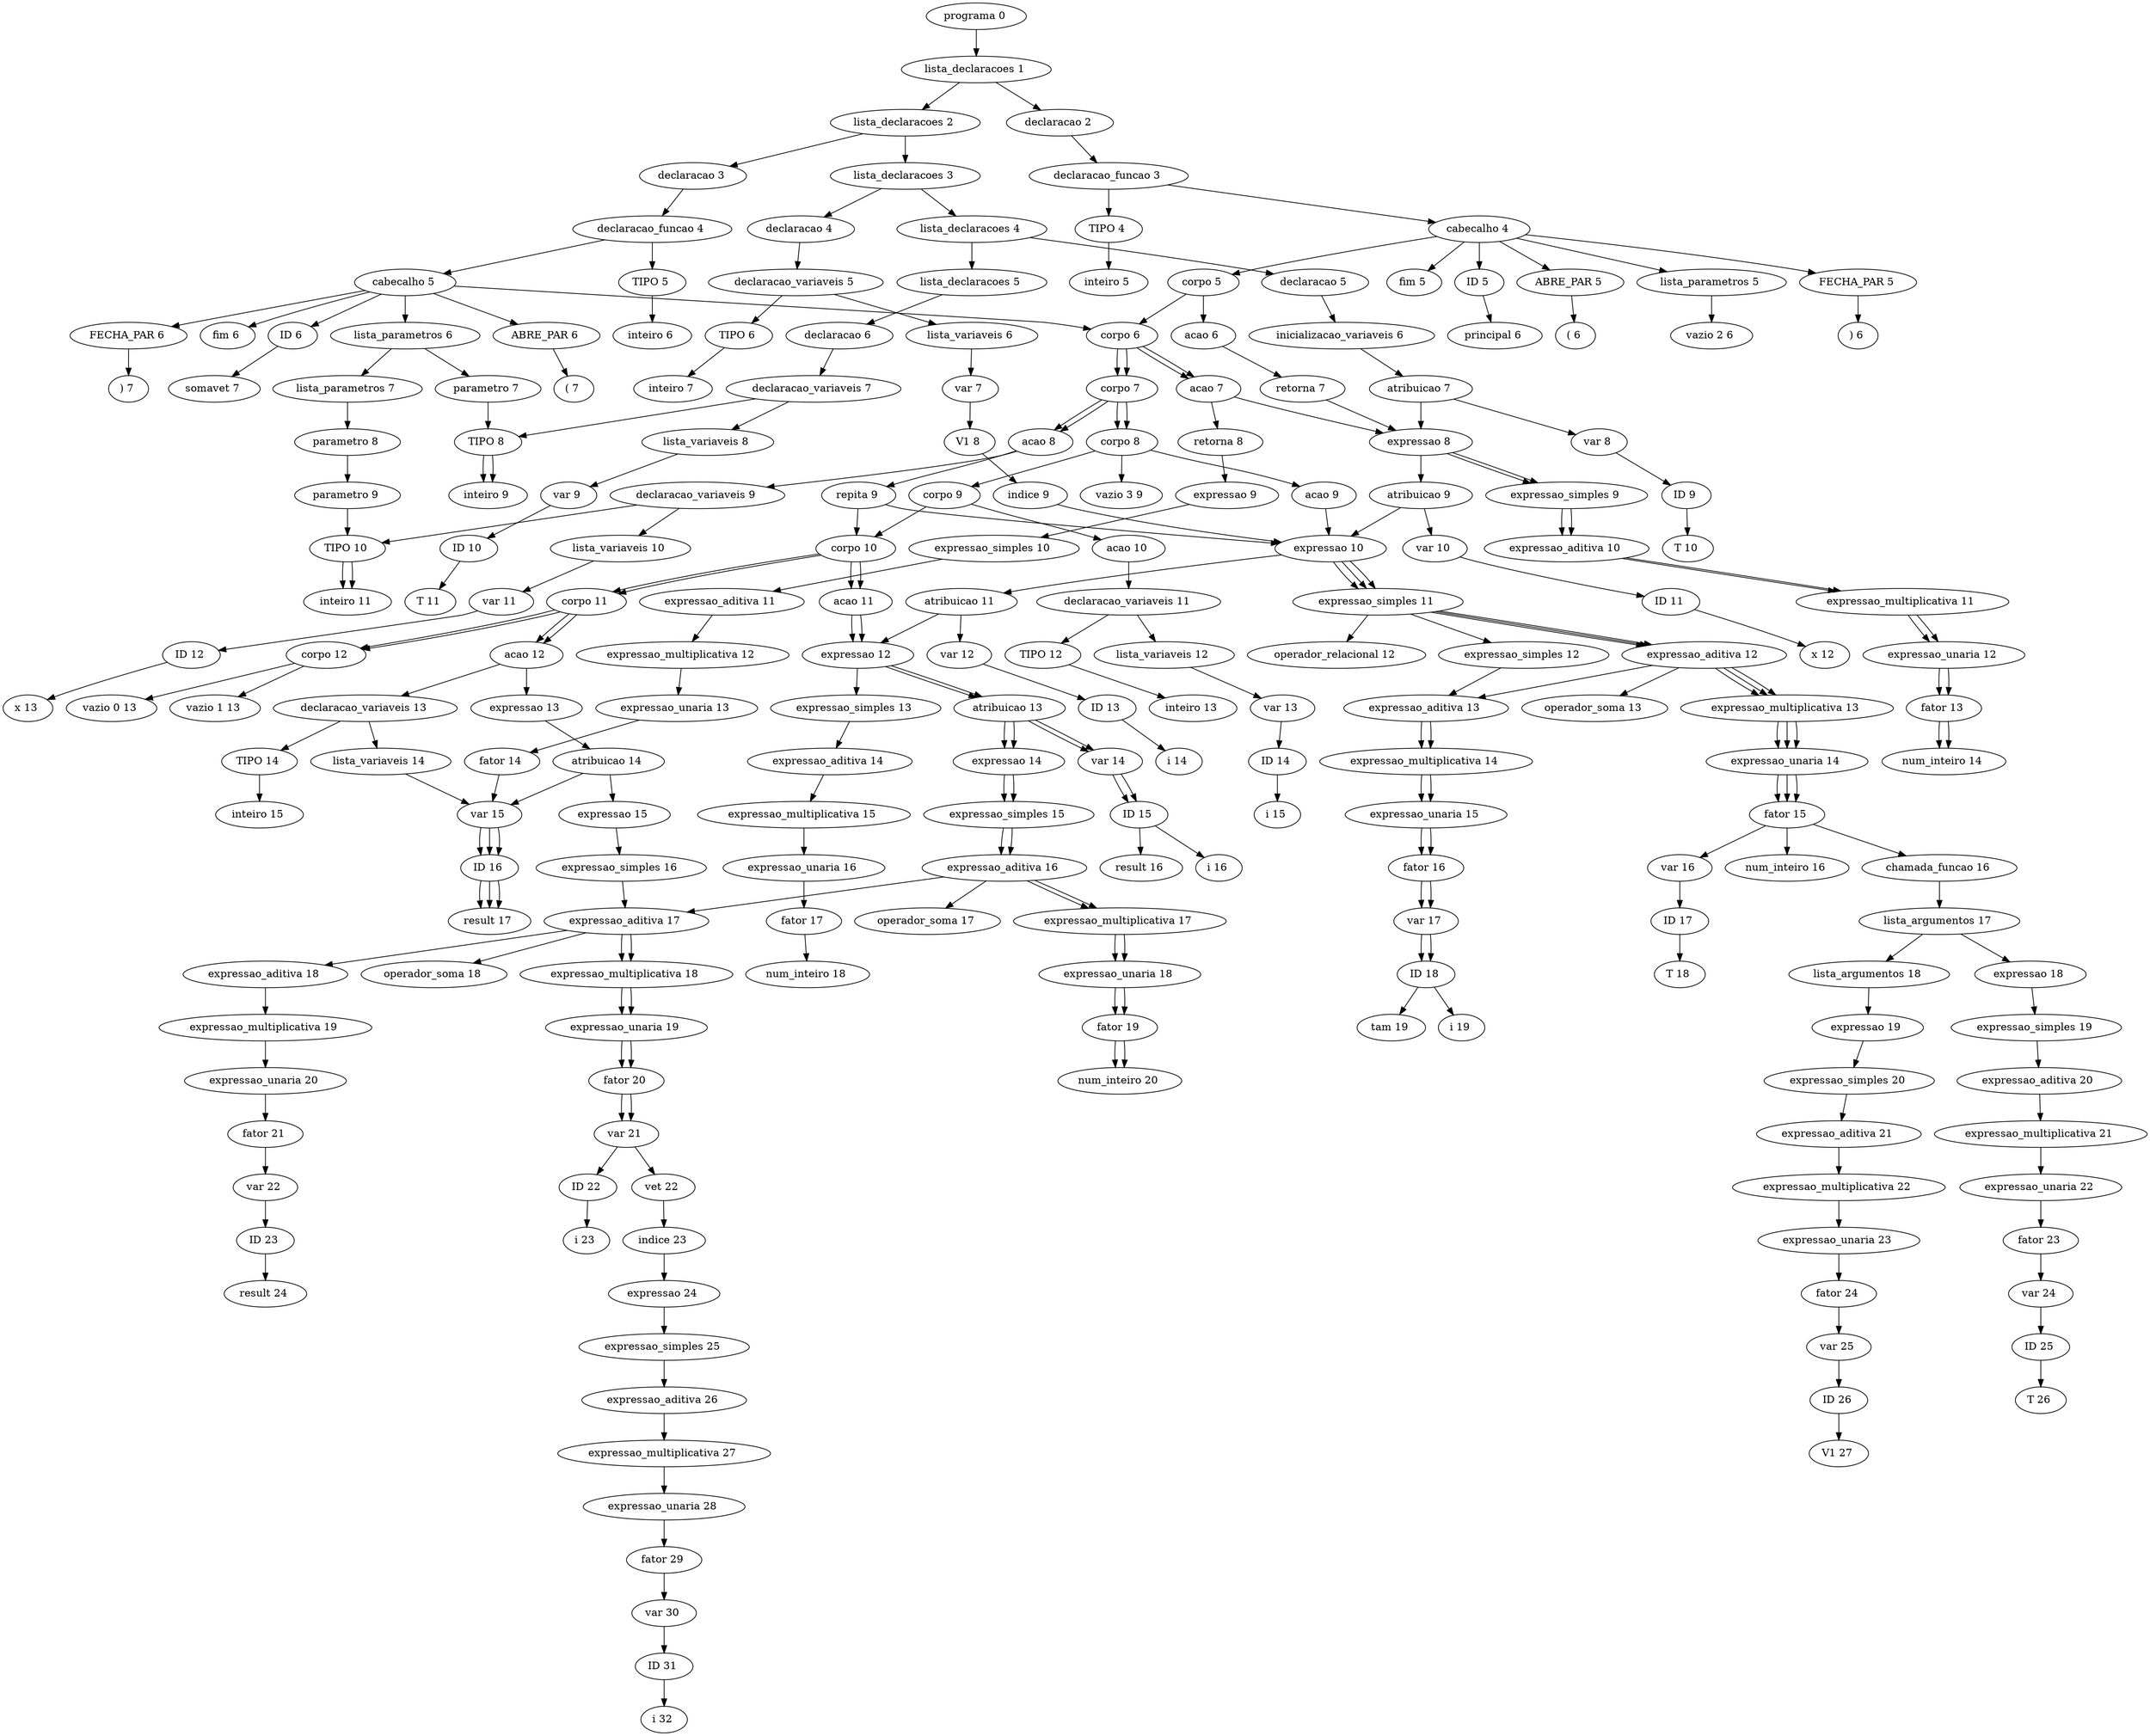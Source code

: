 digraph G {
	"programa 0 " -> "lista_declaracoes 1 "
	"lista_declaracoes 1 " -> "lista_declaracoes 2 "
	"lista_declaracoes 2 " -> "lista_declaracoes 3 "
	"lista_declaracoes 3 " -> "lista_declaracoes 4 "
	"lista_declaracoes 4 " -> "lista_declaracoes 5 "
	"lista_declaracoes 5 " -> "declaracao 6 "
	"declaracao 6 " -> "declaracao_variaveis 7 "
	"declaracao_variaveis 7 " -> "TIPO 8 "
	"TIPO 8 " -> "inteiro 9 "
	"declaracao_variaveis 7 " -> "lista_variaveis 8 "
	"lista_variaveis 8 " -> "var 9 "
	"var 9 " -> "ID 10 "
	"ID 10 " -> "T 11 "
	"lista_declaracoes 4 " -> "declaracao 5 "
	"declaracao 5 " -> "inicializacao_variaveis 6 "
	"inicializacao_variaveis 6 " -> "atribuicao 7 "
	"atribuicao 7 " -> "var 8 "
	"var 8 " -> "ID 9 "
	"ID 9 " -> "T 10 "
	"atribuicao 7 " -> "expressao 8 "
	"expressao 8 " -> "expressao_simples 9 "
	"expressao_simples 9 " -> "expressao_aditiva 10 "
	"expressao_aditiva 10 " -> "expressao_multiplicativa 11 "
	"expressao_multiplicativa 11 " -> "expressao_unaria 12 "
	"expressao_unaria 12 " -> "fator 13 "
	"fator 13 " -> "num_inteiro 14 "
	"lista_declaracoes 3 " -> "declaracao 4 "
	"declaracao 4 " -> "declaracao_variaveis 5 "
	"declaracao_variaveis 5 " -> "TIPO 6 "
	"TIPO 6 " -> "inteiro 7 "
	"declaracao_variaveis 5 " -> "lista_variaveis 6 "
	"lista_variaveis 6 " -> "var 7 "
	"var 7 " -> "V1 8 "
	"V1 8 " -> "indice 9 "
	"indice 9 " -> "expressao 10 "
	"expressao 10 " -> "expressao_simples 11 "
	"expressao_simples 11 " -> "expressao_aditiva 12 "
	"expressao_aditiva 12 " -> "expressao_multiplicativa 13 "
	"expressao_multiplicativa 13 " -> "expressao_unaria 14 "
	"expressao_unaria 14 " -> "fator 15 "
	"fator 15 " -> "var 16 "
	"var 16 " -> "ID 17 "
	"ID 17 " -> "T 18 "
	"lista_declaracoes 2 " -> "declaracao 3 "
	"declaracao 3 " -> "declaracao_funcao 4 "
	"declaracao_funcao 4 " -> "TIPO 5 "
	"TIPO 5 " -> "inteiro 6 "
	"declaracao_funcao 4 " -> "cabecalho 5 "
	"cabecalho 5 " -> "ID 6 "
	"ID 6 " -> "somavet 7 "
	"cabecalho 5 " -> "ABRE_PAR 6 "
	"ABRE_PAR 6 " -> "( 7 "
	"cabecalho 5 " -> "lista_parametros 6 "
	"lista_parametros 6 " -> "lista_parametros 7 "
	"lista_parametros 7 " -> "parametro 8 "
	"parametro 8 " -> "parametro 9 "
	"parametro 9 " -> "TIPO 10 "
	"TIPO 10 " -> "inteiro 11 "
	"lista_parametros 6 " -> "parametro 7 "
	"parametro 7 " -> "TIPO 8 "
	"TIPO 8 " -> "inteiro 9 "
	"cabecalho 5 " -> "FECHA_PAR 6 "
	"FECHA_PAR 6 " -> ") 7 "
	"cabecalho 5 " -> "corpo 6 "
	"corpo 6 " -> "corpo 7 "
	"corpo 7 " -> "corpo 8 "
	"corpo 8 " -> "corpo 9 "
	"corpo 9 " -> "corpo 10 "
	"corpo 10 " -> "corpo 11 "
	"corpo 11 " -> "corpo 12 "
	"corpo 12 " -> "vazio 0 13 "
	"corpo 11 " -> "acao 12 "
	"acao 12 " -> "declaracao_variaveis 13 "
	"declaracao_variaveis 13 " -> "TIPO 14 "
	"TIPO 14 " -> "inteiro 15 "
	"declaracao_variaveis 13 " -> "lista_variaveis 14 "
	"lista_variaveis 14 " -> "var 15 "
	"var 15 " -> "ID 16 "
	"ID 16 " -> "result 17 "
	"corpo 10 " -> "acao 11 "
	"acao 11 " -> "expressao 12 "
	"expressao 12 " -> "atribuicao 13 "
	"atribuicao 13 " -> "var 14 "
	"var 14 " -> "ID 15 "
	"ID 15 " -> "result 16 "
	"atribuicao 13 " -> "expressao 14 "
	"expressao 14 " -> "expressao_simples 15 "
	"expressao_simples 15 " -> "expressao_aditiva 16 "
	"expressao_aditiva 16 " -> "expressao_multiplicativa 17 "
	"expressao_multiplicativa 17 " -> "expressao_unaria 18 "
	"expressao_unaria 18 " -> "fator 19 "
	"fator 19 " -> "num_inteiro 20 "
	"corpo 9 " -> "acao 10 "
	"acao 10 " -> "declaracao_variaveis 11 "
	"declaracao_variaveis 11 " -> "TIPO 12 "
	"TIPO 12 " -> "inteiro 13 "
	"declaracao_variaveis 11 " -> "lista_variaveis 12 "
	"lista_variaveis 12 " -> "var 13 "
	"var 13 " -> "ID 14 "
	"ID 14 " -> "i 15 "
	"corpo 8 " -> "acao 9 "
	"acao 9 " -> "expressao 10 "
	"expressao 10 " -> "atribuicao 11 "
	"atribuicao 11 " -> "var 12 "
	"var 12 " -> "ID 13 "
	"ID 13 " -> "i 14 "
	"atribuicao 11 " -> "expressao 12 "
	"expressao 12 " -> "expressao_simples 13 "
	"expressao_simples 13 " -> "expressao_aditiva 14 "
	"expressao_aditiva 14 " -> "expressao_multiplicativa 15 "
	"expressao_multiplicativa 15 " -> "expressao_unaria 16 "
	"expressao_unaria 16 " -> "fator 17 "
	"fator 17 " -> "num_inteiro 18 "
	"corpo 7 " -> "acao 8 "
	"acao 8 " -> "repita 9 "
	"repita 9 " -> "corpo 10 "
	"corpo 10 " -> "corpo 11 "
	"corpo 11 " -> "corpo 12 "
	"corpo 12 " -> "vazio 1 13 "
	"corpo 11 " -> "acao 12 "
	"acao 12 " -> "expressao 13 "
	"expressao 13 " -> "atribuicao 14 "
	"atribuicao 14 " -> "var 15 "
	"var 15 " -> "ID 16 "
	"ID 16 " -> "result 17 "
	"atribuicao 14 " -> "expressao 15 "
	"expressao 15 " -> "expressao_simples 16 "
	"expressao_simples 16 " -> "expressao_aditiva 17 "
	"expressao_aditiva 17 " -> "expressao_aditiva 18 "
	"expressao_aditiva 18 " -> "expressao_multiplicativa 19 "
	"expressao_multiplicativa 19 " -> "expressao_unaria 20 "
	"expressao_unaria 20 " -> "fator 21 "
	"fator 21 " -> "var 22 "
	"var 22 " -> "ID 23 "
	"ID 23 " -> "result 24 "
	"expressao_aditiva 17 " -> "operador_soma 18 "
	"expressao_aditiva 17 " -> "expressao_multiplicativa 18 "
	"expressao_multiplicativa 18 " -> "expressao_unaria 19 "
	"expressao_unaria 19 " -> "fator 20 "
	"fator 20 " -> "var 21 "
	"var 21 " -> "vet 22 "
	"vet 22 " -> "indice 23 "
	"indice 23 " -> "expressao 24 "
	"expressao 24 " -> "expressao_simples 25 "
	"expressao_simples 25 " -> "expressao_aditiva 26 "
	"expressao_aditiva 26 " -> "expressao_multiplicativa 27 "
	"expressao_multiplicativa 27 " -> "expressao_unaria 28 "
	"expressao_unaria 28 " -> "fator 29 "
	"fator 29 " -> "var 30 "
	"var 30 " -> "ID 31 "
	"ID 31 " -> "i 32 "
	"corpo 10 " -> "acao 11 "
	"acao 11 " -> "expressao 12 "
	"expressao 12 " -> "atribuicao 13 "
	"atribuicao 13 " -> "var 14 "
	"var 14 " -> "ID 15 "
	"ID 15 " -> "i 16 "
	"atribuicao 13 " -> "expressao 14 "
	"expressao 14 " -> "expressao_simples 15 "
	"expressao_simples 15 " -> "expressao_aditiva 16 "
	"expressao_aditiva 16 " -> "expressao_aditiva 17 "
	"expressao_aditiva 17 " -> "expressao_multiplicativa 18 "
	"expressao_multiplicativa 18 " -> "expressao_unaria 19 "
	"expressao_unaria 19 " -> "fator 20 "
	"fator 20 " -> "var 21 "
	"var 21 " -> "ID 22 "
	"ID 22 " -> "i 23 "
	"expressao_aditiva 16 " -> "operador_soma 17 "
	"expressao_aditiva 16 " -> "expressao_multiplicativa 17 "
	"expressao_multiplicativa 17 " -> "expressao_unaria 18 "
	"expressao_unaria 18 " -> "fator 19 "
	"fator 19 " -> "num_inteiro 20 "
	"repita 9 " -> "expressao 10 "
	"expressao 10 " -> "expressao_simples 11 "
	"expressao_simples 11 " -> "expressao_simples 12 "
	"expressao_simples 12 " -> "expressao_aditiva 13 "
	"expressao_aditiva 13 " -> "expressao_multiplicativa 14 "
	"expressao_multiplicativa 14 " -> "expressao_unaria 15 "
	"expressao_unaria 15 " -> "fator 16 "
	"fator 16 " -> "var 17 "
	"var 17 " -> "ID 18 "
	"ID 18 " -> "i 19 "
	"expressao_simples 11 " -> "operador_relacional 12 "
	"expressao_simples 11 " -> "expressao_aditiva 12 "
	"expressao_aditiva 12 " -> "expressao_aditiva 13 "
	"expressao_aditiva 13 " -> "expressao_multiplicativa 14 "
	"expressao_multiplicativa 14 " -> "expressao_unaria 15 "
	"expressao_unaria 15 " -> "fator 16 "
	"fator 16 " -> "var 17 "
	"var 17 " -> "ID 18 "
	"ID 18 " -> "tam 19 "
	"expressao_aditiva 12 " -> "operador_soma 13 "
	"expressao_aditiva 12 " -> "expressao_multiplicativa 13 "
	"expressao_multiplicativa 13 " -> "expressao_unaria 14 "
	"expressao_unaria 14 " -> "fator 15 "
	"fator 15 " -> "num_inteiro 16 "
	"corpo 6 " -> "acao 7 "
	"acao 7 " -> "retorna 8 "
	"retorna 8 " -> "expressao 9 "
	"expressao 9 " -> "expressao_simples 10 "
	"expressao_simples 10 " -> "expressao_aditiva 11 "
	"expressao_aditiva 11 " -> "expressao_multiplicativa 12 "
	"expressao_multiplicativa 12 " -> "expressao_unaria 13 "
	"expressao_unaria 13 " -> "fator 14 "
	"fator 14 " -> "var 15 "
	"var 15 " -> "ID 16 "
	"ID 16 " -> "result 17 "
	"cabecalho 5 " -> "fim 6 "
	"lista_declaracoes 1 " -> "declaracao 2 "
	"declaracao 2 " -> "declaracao_funcao 3 "
	"declaracao_funcao 3 " -> "TIPO 4 "
	"TIPO 4 " -> "inteiro 5 "
	"declaracao_funcao 3 " -> "cabecalho 4 "
	"cabecalho 4 " -> "ID 5 "
	"ID 5 " -> "principal 6 "
	"cabecalho 4 " -> "ABRE_PAR 5 "
	"ABRE_PAR 5 " -> "( 6 "
	"cabecalho 4 " -> "lista_parametros 5 "
	"lista_parametros 5 " -> "vazio 2 6 "
	"cabecalho 4 " -> "FECHA_PAR 5 "
	"FECHA_PAR 5 " -> ") 6 "
	"cabecalho 4 " -> "corpo 5 "
	"corpo 5 " -> "corpo 6 "
	"corpo 6 " -> "corpo 7 "
	"corpo 7 " -> "corpo 8 "
	"corpo 8 " -> "vazio 3 9 "
	"corpo 7 " -> "acao 8 "
	"acao 8 " -> "declaracao_variaveis 9 "
	"declaracao_variaveis 9 " -> "TIPO 10 "
	"TIPO 10 " -> "inteiro 11 "
	"declaracao_variaveis 9 " -> "lista_variaveis 10 "
	"lista_variaveis 10 " -> "var 11 "
	"var 11 " -> "ID 12 "
	"ID 12 " -> "x 13 "
	"corpo 6 " -> "acao 7 "
	"acao 7 " -> "expressao 8 "
	"expressao 8 " -> "atribuicao 9 "
	"atribuicao 9 " -> "var 10 "
	"var 10 " -> "ID 11 "
	"ID 11 " -> "x 12 "
	"atribuicao 9 " -> "expressao 10 "
	"expressao 10 " -> "expressao_simples 11 "
	"expressao_simples 11 " -> "expressao_aditiva 12 "
	"expressao_aditiva 12 " -> "expressao_multiplicativa 13 "
	"expressao_multiplicativa 13 " -> "expressao_unaria 14 "
	"expressao_unaria 14 " -> "fator 15 "
	"fator 15 " -> "chamada_funcao 16 "
	"chamada_funcao 16 " -> "lista_argumentos 17 "
	"lista_argumentos 17 " -> "lista_argumentos 18 "
	"lista_argumentos 18 " -> "expressao 19 "
	"expressao 19 " -> "expressao_simples 20 "
	"expressao_simples 20 " -> "expressao_aditiva 21 "
	"expressao_aditiva 21 " -> "expressao_multiplicativa 22 "
	"expressao_multiplicativa 22 " -> "expressao_unaria 23 "
	"expressao_unaria 23 " -> "fator 24 "
	"fator 24 " -> "var 25 "
	"var 25 " -> "ID 26 "
	"ID 26 " -> "V1 27 "
	"lista_argumentos 17 " -> "expressao 18 "
	"expressao 18 " -> "expressao_simples 19 "
	"expressao_simples 19 " -> "expressao_aditiva 20 "
	"expressao_aditiva 20 " -> "expressao_multiplicativa 21 "
	"expressao_multiplicativa 21 " -> "expressao_unaria 22 "
	"expressao_unaria 22 " -> "fator 23 "
	"fator 23 " -> "var 24 "
	"var 24 " -> "ID 25 "
	"ID 25 " -> "T 26 "
	"corpo 5 " -> "acao 6 "
	"acao 6 " -> "retorna 7 "
	"retorna 7 " -> "expressao 8 "
	"expressao 8 " -> "expressao_simples 9 "
	"expressao_simples 9 " -> "expressao_aditiva 10 "
	"expressao_aditiva 10 " -> "expressao_multiplicativa 11 "
	"expressao_multiplicativa 11 " -> "expressao_unaria 12 "
	"expressao_unaria 12 " -> "fator 13 "
	"fator 13 " -> "num_inteiro 14 "
	"cabecalho 4 " -> "fim 5 "
}
